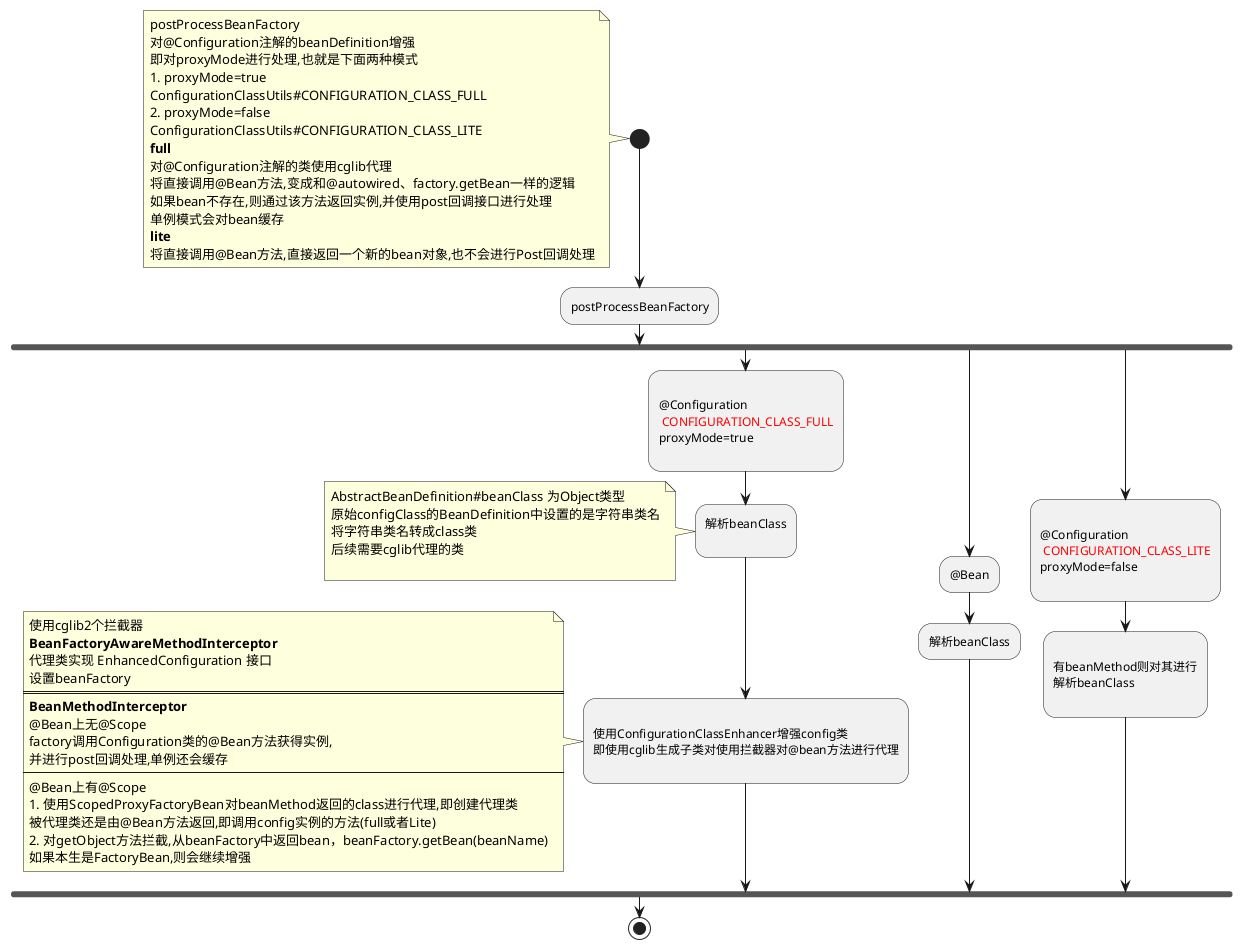 @startuml
'https://plantuml.com/activity-diagram-beta

start

    note
    postProcessBeanFactory
    对@Configuration注解的beanDefinition增强
    即对proxyMode进行处理,也就是下面两种模式
    # proxyMode=true
    ConfigurationClassUtils#CONFIGURATION_CLASS_FULL
    # proxyMode=false
    ConfigurationClassUtils#CONFIGURATION_CLASS_LITE
    **full**
    对@Configuration注解的类使用cglib代理
    将直接调用@Bean方法,变成和@autowired、factory.getBean一样的逻辑
    如果bean不存在,则通过该方法返回实例,并使用post回调接口进行处理
    单例模式会对bean缓存
    **lite**
    将直接调用@Bean方法,直接返回一个新的bean对象,也不会进行Post回调处理
    end note

    :postProcessBeanFactory;

    fork
        :
        @Configuration
        <color:red> CONFIGURATION_CLASS_FULL
        proxyMode=true
        ;
        :解析beanClass
        ;
        note
        AbstractBeanDefinition#beanClass 为Object类型
        原始configClass的BeanDefinition中设置的是字符串类名
        将字符串类名转成class类
        后续需要cglib代理的类

        end note

        :
        使用ConfigurationClassEnhancer增强config类
        即使用cglib生成子类对使用拦截器对@bean方法进行代理
        ;
        note
        使用cglib2个拦截器
        **BeanFactoryAwareMethodInterceptor**
        代理类实现 EnhancedConfiguration 接口
        设置beanFactory
        ====
        **BeanMethodInterceptor**
        @Bean上无@Scope
        factory调用Configuration类的@Bean方法获得实例,
        并进行post回调处理,单例还会缓存
        ----
        @Bean上有@Scope
        # 使用ScopedProxyFactoryBean对beanMethod返回的class进行代理,即创建代理类
        被代理类还是由@Bean方法返回,即调用config实例的方法(full或者Lite)
        # 对getObject方法拦截,从beanFactory中返回bean，beanFactory.getBean(beanName)
        如果本生是FactoryBean,则会继续增强
        end note

    fork again
        :@Bean;
        :解析beanClass;

    fork again
        :
        @Configuration
        <color:red> CONFIGURATION_CLASS_LITE
        proxyMode=false
        ;

        :
        有beanMethod则对其进行
        解析beanClass
        ;

    end fork



stop

@enduml
